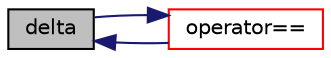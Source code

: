 digraph "delta"
{
  bgcolor="transparent";
  edge [fontname="Helvetica",fontsize="10",labelfontname="Helvetica",labelfontsize="10"];
  node [fontname="Helvetica",fontsize="10",shape=record];
  rankdir="LR";
  Node22 [label="delta",height=0.2,width=0.4,color="black", fillcolor="grey75", style="filled", fontcolor="black"];
  Node22 -> Node23 [dir="back",color="midnightblue",fontsize="10",style="solid",fontname="Helvetica"];
  Node23 [label="operator==",height=0.2,width=0.4,color="red",URL="$a32249.html#a017b49cafd10197d502b6fd3fae2ac26"];
  Node23 -> Node22 [dir="back",color="midnightblue",fontsize="10",style="solid",fontname="Helvetica"];
}
